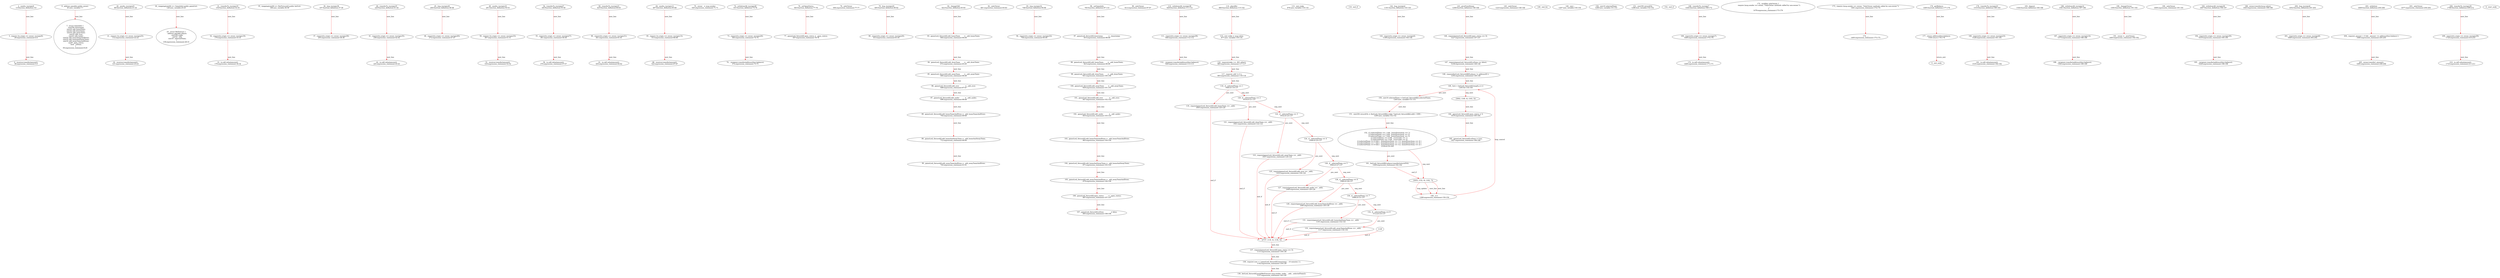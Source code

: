 digraph  {
13 [label="2_ sendto_txorigin9\n13-function_definition-3-6", type_label=function_definition];
29 [label="3_ require (tx.origin == owner_txorigin9);\n29-expression_statement-4-4", type_label=expression_statement];
38 [label="4_ receiver.transfer(amount);\n38-expression_statement-5-5", type_label=expression_statement];
45 [label="6_ address payable public owner;\n45-new_variable-7-7", type_label=new_variable];
50 [label="7_ struct GameInfo {\n    uint256 timestamp;\n    uint32 odd_homeTeam;\n    uint32 odd_drawTeam; \n    uint32 odd_awayTeam;\n    uint32 odd_over;\n    uint32 odd_under;\n    uint32 odd_homeTeamAndDraw;\n    uint32 odd_homeAndAwayTeam;\n    uint32 odd_awayTeamAndDraw;\n    uint8  open_status;\n    bool   isDone;\n  }\n50-expression_statement-8-20", type_label=expression_statement];
96 [label="20_ sendto_txorigin25\n96-function_definition-21-24", type_label=function_definition];
112 [label="21_ require (tx.origin == owner_txorigin25);\n112-expression_statement-22-22", type_label=expression_statement];
121 [label="22_ receiver.transfer(amount);\n121-expression_statement-23-23", type_label=expression_statement];
128 [label="24_ mapping(uint64 => GameInfo) public gameList;\n128-new_variable-25-25", type_label=new_variable];
136 [label="25_ struct BetFixture {\n    address payable player;\n    uint256 stake;\n    uint32  odd;\n    uint16  selectedTeam;\n  }\n136-expression_statement-26-31", type_label=expression_statement];
154 [label="31_ transferTo_txorigin19\n154-function_definition-32-35", type_label=function_definition];
170 [label="32_ require(tx.origin == owner_txorigin19);\n170-expression_statement-33-33", type_label=expression_statement];
179 [label="33_ to.call.value(amount);\n179-expression_statement-34-34", type_label=expression_statement];
188 [label="35_ mapping(uint64 => BetFixture[]) public betList;\n188-new_variable-36-36", type_label=new_variable];
197 [label="36_ bug_txorigin36\n197-function_definition-37-39", type_label=function_definition];
205 [label="37_ require(tx.origin == owner_txorigin36);\n205-expression_statement-38-38", type_label=expression_statement];
220 [label="40_ transferTo_txorigin35\n220-function_definition-41-44", type_label=function_definition];
236 [label="41_ require(tx.origin == owner_txorigin35);\n236-expression_statement-42-42", type_label=expression_statement];
245 [label="42_ to.call.value(amount);\n245-expression_statement-43-43", type_label=expression_statement];
264 [label="45_ bug_txorigin40\n264-function_definition-46-48", type_label=function_definition];
272 [label="46_ require(tx.origin == owner_txorigin40);\n272-expression_statement-47-47", type_label=expression_statement];
291 [label="49_ sendto_txorigin33\n291-function_definition-50-53", type_label=function_definition];
307 [label="50_ require (tx.origin == owner_txorigin33);\n307-expression_statement-51-51", type_label=expression_statement];
316 [label="51_ receiver.transfer(amount);\n316-expression_statement-52-52", type_label=expression_statement];
345 [label="54_ transferTo_txorigin27\n345-function_definition-55-58", type_label=function_definition];
361 [label="55_ require(tx.origin == owner_txorigin27);\n361-expression_statement-56-56", type_label=expression_statement];
370 [label="56_ to.call.value(amount);\n370-expression_statement-57-57", type_label=expression_statement];
425 [label="59_ transferTo_txorigin31\n425-function_definition-60-63", type_label=function_definition];
441 [label="60_ require(tx.origin == owner_txorigin31);\n441-expression_statement-61-61", type_label=expression_statement];
450 [label="61_ to.call.value(amount);\n450-expression_statement-62-62", type_label=expression_statement];
497 [label="64_ sendto_txorigin13\n497-function_definition-65-68", type_label=function_definition];
513 [label="65_ require (tx.origin == owner_txorigin13);\n513-expression_statement-66-66", type_label=expression_statement];
522 [label="66_ receiver.transfer(amount);\n522-expression_statement-67-67", type_label=expression_statement];
545 [label="70_ owner   = msg.sender;\n545-expression_statement-71-71", type_label=expression_statement];
551 [label="72_ withdrawAll_txorigin26\n551-function_definition-73-76", type_label=function_definition];
563 [label="73_ require(tx.origin == owner_txorigin26);\n563-expression_statement-74-74", type_label=expression_statement];
572 [label="74_ _recipient.transfer(address(this).balance);\n572-expression_statement-75-75", type_label=expression_statement];
583 [label="76_ setOpenStatus\n583-function_definition-77-79", type_label=function_definition];
594 [label="76_ onlyOwner\n594-expression_statement-77-77", type_label=expression_statement];
597 [label="77_ gameList[_fixtureId].open_status = _open_status;\n597-expression_statement-78-78", type_label=expression_statement];
605 [label="79_ bug_txorigin20\n605-function_definition-80-82", type_label=function_definition];
613 [label="80_ require(tx.origin == owner_txorigin20);\n613-expression_statement-81-81", type_label=expression_statement];
622 [label="82_ changeOdd\n622-function_definition-83-93", type_label=function_definition];
661 [label="82_ onlyOwner\n661-expression_statement-83-83", type_label=expression_statement];
664 [label="83_ gameList[_fixtureId].odd_homeTeam        = _odd_homeTeam;\n664-expression_statement-84-84", type_label=expression_statement];
672 [label="84_ gameList[_fixtureId].odd_drawTeam        = _odd_drawTeam;\n672-expression_statement-85-85", type_label=expression_statement];
680 [label="85_ gameList[_fixtureId].odd_awayTeam        = _odd_awayTeam;\n680-expression_statement-86-86", type_label=expression_statement];
688 [label="86_ gameList[_fixtureId].odd_over            = _odd_over;\n688-expression_statement-87-87", type_label=expression_statement];
696 [label="87_ gameList[_fixtureId].odd_under           = _odd_under;\n696-expression_statement-88-88", type_label=expression_statement];
704 [label="88_ gameList[_fixtureId].odd_homeTeamAndDraw = _odd_homeTeamAndDraw;\n704-expression_statement-89-89", type_label=expression_statement];
712 [label="89_ gameList[_fixtureId].odd_homeAndAwayTeam = _odd_homeAndAwayTeam;\n712-expression_statement-90-90", type_label=expression_statement];
720 [label="90_ gameList[_fixtureId].odd_awayTeamAndDraw = _odd_awayTeamAndDraw;\n720-expression_statement-91-91", type_label=expression_statement];
748 [label="93_ bug_txorigin32\n748-function_definition-94-96", type_label=function_definition];
756 [label="94_ require(tx.origin == owner_txorigin32);\n756-expression_statement-95-95", type_label=expression_statement];
765 [label="96_ setGameInfo\n765-function_definition-97-110", type_label=function_definition];
812 [label="96_ onlyOwner\n812-expression_statement-97-97", type_label=expression_statement];
815 [label="97_ gameList[_fixtureId].timestamp           = _timestamp;\n815-expression_statement-98-98", type_label=expression_statement];
823 [label="98_ gameList[_fixtureId].odd_homeTeam        = _odd_homeTeam;\n823-expression_statement-99-99", type_label=expression_statement];
831 [label="99_ gameList[_fixtureId].odd_drawTeam        = _odd_drawTeam;\n831-expression_statement-100-100", type_label=expression_statement];
839 [label="100_ gameList[_fixtureId].odd_awayTeam        = _odd_awayTeam;\n839-expression_statement-101-101", type_label=expression_statement];
847 [label="101_ gameList[_fixtureId].odd_over            = _odd_over;\n847-expression_statement-102-102", type_label=expression_statement];
855 [label="102_ gameList[_fixtureId].odd_under           = _odd_under;\n855-expression_statement-103-103", type_label=expression_statement];
863 [label="103_ gameList[_fixtureId].odd_homeTeamAndDraw = _odd_homeTeamAndDraw;\n863-expression_statement-104-104", type_label=expression_statement];
871 [label="104_ gameList[_fixtureId].odd_homeAndAwayTeam = _odd_homeAndAwayTeam;\n871-expression_statement-105-105", type_label=expression_statement];
879 [label="105_ gameList[_fixtureId].odd_awayTeamAndDraw = _odd_awayTeamAndDraw;\n879-expression_statement-106-106", type_label=expression_statement];
887 [label="106_ gameList[_fixtureId].open_status         = _open_status;\n887-expression_statement-107-107", type_label=expression_statement];
895 [label="107_ gameList[_fixtureId].isDone              = false;\n895-expression_statement-108-108", type_label=expression_statement];
928 [label="110_ withdrawAll_txorigin38\n928-function_definition-111-114", type_label=function_definition];
940 [label="111_ require(tx.origin == owner_txorigin38);\n940-expression_statement-112-112", type_label=expression_statement];
949 [label="112_ _recipient.transfer(address(this).balance);\n949-expression_statement-113-113", type_label=expression_statement];
960 [label="114_ placeBet\n960-function_definition-115-142", type_label=function_definition];
977 [label="115_ uint stake = msg.value;\n977-new_variable-116-116", type_label=new_variable];
978 [label="115_ uint stake\n978-new_variable-116-116", type_label=new_variable];
985 [label="116_ require(stake >= .001 ether);\n985-expression_statement-117-117", type_label=expression_statement];
993 [label="117_ require(_odd != 0 );\n993-expression_statement-118-118", type_label=expression_statement];
1000 [label="118_ if__selectedTeam == 1\n1000-if-119-137", type_label=if];
2737 [label="118_ end_if", type_label=end_if];
1005 [label="119_ require(gameList[_fixtureId].odd_homeTeam == _odd);\n1005-expression_statement-120-120", type_label=expression_statement];
1016 [label="120_ if__selectedTeam == 2\n1016-if-121-137", type_label=if];
1021 [label="121_ require(gameList[_fixtureId].odd_drawTeam == _odd);\n1021-expression_statement-122-122", type_label=expression_statement];
1032 [label="122_ if__selectedTeam == 3\n1032-if-123-137", type_label=if];
1037 [label="123_ require(gameList[_fixtureId].odd_awayTeam == _odd);\n1037-expression_statement-124-124", type_label=expression_statement];
1048 [label="124_ if__selectedTeam == 4\n1048-if-125-137", type_label=if];
1053 [label="125_ require(gameList[_fixtureId].odd_over == _odd);\n1053-expression_statement-126-126", type_label=expression_statement];
1064 [label="126_ if__selectedTeam == 5\n1064-if-127-137", type_label=if];
1069 [label="127_ require(gameList[_fixtureId].odd_under == _odd);\n1069-expression_statement-128-128", type_label=expression_statement];
1080 [label="128_ if__selectedTeam == 6\n1080-if-129-137", type_label=if];
1085 [label="129_ require(gameList[_fixtureId].odd_homeTeamAndDraw == _odd);\n1085-expression_statement-130-130", type_label=expression_statement];
1096 [label="130_ if__selectedTeam == 7\n1096-if-131-137", type_label=if];
1101 [label="131_ require(gameList[_fixtureId].odd_homeAndAwayTeam == _odd);\n1101-expression_statement-132-132", type_label=expression_statement];
1112 [label="132_ if__selectedTeam == 8\n1112-if-133-137", type_label=if];
1117 [label="133_ require(gameList[_fixtureId].odd_awayTeamAndDraw == _odd);\n1117-expression_statement-134-134", type_label=expression_statement];
1131 [label="137_ require(gameList[_fixtureId].open_status == 3);\n1131-expression_statement-138-138", type_label=expression_statement];
1142 [label="138_ require( now < ( gameList[_fixtureId].timestamp  - 10 minutes ) );\n1142-expression_statement-139-139", type_label=expression_statement];
1157 [label="139_ betList[_fixtureId].push(BetFixture( msg.sender, stake,  _odd, _selectedTeam));\n1157-expression_statement-140-140", type_label=expression_statement];
1191 [label="142_ bug_txorigin4\n1191-function_definition-143-145", type_label=function_definition];
1199 [label="143_ require(tx.origin == owner_txorigin4);\n1199-expression_statement-144-144", type_label=expression_statement];
1208 [label="145_ givePrizeMoney\n1208-function_definition-146-168", type_label=function_definition];
1223 [label="145_ onlyOwner\n1223-expression_statement-146-146", type_label=expression_statement];
1227 [label="146_ require(gameList[_fixtureId].open_status == 3);\n1227-expression_statement-147-147", type_label=expression_statement];
1238 [label="147_ require(gameList[_fixtureId].isDone == false);\n1238-expression_statement-148-148", type_label=expression_statement];
1250 [label="148_ require(betList[_fixtureId][0].player != address(0) );\n1250-expression_statement-149-149", type_label=expression_statement];
1265 [label="149_ for(i < betList[_fixtureId].length;;i++)\n1265-for-150-164", type_label=for];
3002 [label="149_ end_for", type_label=end_for];
1267 [label="149_ uint i\n1267-new_variable-150-150", type_label=new_variable];
1280 [label="149_ i++\n1280-expression_statement-150-150", type_label=expression_statement];
1283 [label="150_ uint16 selectedTeam = betList[_fixtureId][i].selectedTeam;\n1283-new_variable-151-151", type_label=new_variable];
1284 [label="150_ uint16 selectedTeam\n1284-new_variable-151-151", type_label=new_variable];
1295 [label="151_ uint256 returnEth = (betList[_fixtureId][i].stake * betList[_fixtureId][i].odd) / 1000 ;\n1295-new_variable-152-152", type_label=new_variable];
1296 [label="151_ uint256 returnEth\n1296-new_variable-152-152", type_label=new_variable];
1318 [label="152_ if_(selectedTeam == 1 && _homeDrawAway == 1) \n        || (selectedTeam == 2 && _homeDrawAway == 2) \n        || (selectedTeam == 3 && _homeDrawAway == 3) \n        || (selectedTeam == 4 && _overUnder == 1) \n        || (selectedTeam == 5 && _overUnder == 2) \n        || (selectedTeam == 6 && ( _homeDrawAway == 1 || _homeDrawAway == 2) )\n        || (selectedTeam == 7 && ( _homeDrawAway == 1 || _homeDrawAway == 3) )\n        || (selectedTeam == 8 && ( _homeDrawAway == 3 || _homeDrawAway == 2) )\n1318-if-153-163", type_label=if];
3055 [label="152_ end_if", type_label=end_if];
1406 [label="161_ betList[_fixtureId][i].player.transfer(returnEth);\n1406-expression_statement-162-162", type_label=expression_statement];
1419 [label="164_ gameList[_fixtureId].open_status = 5;\n1419-expression_statement-165-165", type_label=expression_statement];
1427 [label="165_ gameList[_fixtureId].isDone = true;\n1427-expression_statement-166-166", type_label=expression_statement];
1444 [label="168_ transferTo_txorigin7\n1444-function_definition-169-172", type_label=function_definition];
1460 [label="169_ require(tx.origin == owner_txorigin7);\n1460-expression_statement-170-170", type_label=expression_statement];
1469 [label="170_ to.call.value(amount);\n1469-expression_statement-171-171", type_label=expression_statement];
1478 [label="172_ modifier onlyOwner {\n    require (msg.sender == owner, \"OnlyOwner methods called by non-owner.\");\n    _;\n  }\n1478-expression_statement-173-176", type_label=expression_statement];
1481 [label="173_ require (msg.sender == owner, \"OnlyOwner methods called by non-owner.\");\n1481-expression_statement-174-174", type_label=expression_statement];
1493 [label="174_ _;\n1493-expression_statement-175-175", type_label=expression_statement];
1495 [label="176_ getBalance\n1495-function_definition-177-179", type_label=function_definition];
1504 [label="177_ return address(this).balance;\n1504-return-178-178", type_label=return];
1510 [label="179_ transferTo_txorigin23\n1510-function_definition-180-183", type_label=function_definition];
1526 [label="180_ require(tx.origin == owner_txorigin23);\n1526-expression_statement-181-181", type_label=expression_statement];
1535 [label="181_ to.call.value(amount);\n1535-expression_statement-182-182", type_label=expression_statement];
1544 [label="183_ deposit\n1544-function_definition-184-186", type_label=function_definition];
1561 [label="186_ withdrawAll_txorigin14\n1561-function_definition-187-190", type_label=function_definition];
1573 [label="187_ require(tx.origin == owner_txorigin14);\n1573-expression_statement-188-188", type_label=expression_statement];
1582 [label="188_ _recipient.transfer(address(this).balance);\n1582-expression_statement-189-189", type_label=expression_statement];
1593 [label="190_ changeOwner\n1593-function_definition-191-193", type_label=function_definition];
1600 [label="190_ onlyOwner\n1600-expression_statement-191-191", type_label=expression_statement];
1603 [label="191_ owner = _newOwner;\n1603-expression_statement-192-192", type_label=expression_statement];
1607 [label="193_ withdrawAll_txorigin30\n1607-function_definition-194-197", type_label=function_definition];
1619 [label="194_ require(tx.origin == owner_txorigin30);\n1619-expression_statement-195-195", type_label=expression_statement];
1628 [label="195_ _recipient.transfer(address(this).balance);\n1628-expression_statement-196-196", type_label=expression_statement];
1643 [label="198_ owner.transfer(msg.value);\n1643-expression_statement-199-199", type_label=expression_statement];
1652 [label="200_ bug_txorigin8\n1652-function_definition-201-203", type_label=function_definition];
1660 [label="201_ require(tx.origin == owner_txorigin8);\n1660-expression_statement-202-202", type_label=expression_statement];
1669 [label="203_ withdraw\n1669-function_definition-204-208", type_label=function_definition];
1677 [label="203_ onlyOwner\n1677-expression_statement-204-204", type_label=expression_statement];
1680 [label="204_ require(_amount > 0 && _amount <= address(this).balance );\n1680-expression_statement-205-205", type_label=expression_statement];
1695 [label="205_ owner.transfer(_amount);\n1695-expression_statement-206-206", type_label=expression_statement];
1708 [label="208_ transferTo_txorigin39\n1708-function_definition-209-212", type_label=function_definition];
1724 [label="209_ require(tx.origin == owner_txorigin39);\n1724-expression_statement-210-210", type_label=expression_statement];
1733 [label="210_ to.call.value(amount);\n1733-expression_statement-211-211", type_label=expression_statement];
1 [label="0_ start_node", type_label=start];
2 [label="0_ exit_node", type_label=exit];
"(2737, (118, 4), (136, 5))";
1129;
"(3002, (149, 4), (163, 5))";
"(3055, (152, 6), (162, 7))";
13 -> 29  [color=red, controlflow_type=next_line, edge_type=CFG_edge, key=0, label=next_line];
29 -> 38  [color=red, controlflow_type=next_line, edge_type=CFG_edge, key=0, label=next_line];
45 -> 50  [color=red, controlflow_type=next_line, edge_type=CFG_edge, key=0, label=next_line];
96 -> 112  [color=red, controlflow_type=next_line, edge_type=CFG_edge, key=0, label=next_line];
112 -> 121  [color=red, controlflow_type=next_line, edge_type=CFG_edge, key=0, label=next_line];
128 -> 136  [color=red, controlflow_type=next_line, edge_type=CFG_edge, key=0, label=next_line];
154 -> 170  [color=red, controlflow_type=next_line, edge_type=CFG_edge, key=0, label=next_line];
170 -> 179  [color=red, controlflow_type=next_line, edge_type=CFG_edge, key=0, label=next_line];
197 -> 205  [color=red, controlflow_type=next_line, edge_type=CFG_edge, key=0, label=next_line];
220 -> 236  [color=red, controlflow_type=next_line, edge_type=CFG_edge, key=0, label=next_line];
236 -> 245  [color=red, controlflow_type=next_line, edge_type=CFG_edge, key=0, label=next_line];
264 -> 272  [color=red, controlflow_type=next_line, edge_type=CFG_edge, key=0, label=next_line];
291 -> 307  [color=red, controlflow_type=next_line, edge_type=CFG_edge, key=0, label=next_line];
307 -> 316  [color=red, controlflow_type=next_line, edge_type=CFG_edge, key=0, label=next_line];
345 -> 361  [color=red, controlflow_type=next_line, edge_type=CFG_edge, key=0, label=next_line];
361 -> 370  [color=red, controlflow_type=next_line, edge_type=CFG_edge, key=0, label=next_line];
425 -> 441  [color=red, controlflow_type=next_line, edge_type=CFG_edge, key=0, label=next_line];
441 -> 450  [color=red, controlflow_type=next_line, edge_type=CFG_edge, key=0, label=next_line];
497 -> 513  [color=red, controlflow_type=next_line, edge_type=CFG_edge, key=0, label=next_line];
513 -> 522  [color=red, controlflow_type=next_line, edge_type=CFG_edge, key=0, label=next_line];
551 -> 563  [color=red, controlflow_type=next_line, edge_type=CFG_edge, key=0, label=next_line];
563 -> 572  [color=red, controlflow_type=next_line, edge_type=CFG_edge, key=0, label=next_line];
583 -> 597  [color=red, controlflow_type=next_line, edge_type=CFG_edge, key=0, label=next_line];
605 -> 613  [color=red, controlflow_type=next_line, edge_type=CFG_edge, key=0, label=next_line];
622 -> 664  [color=red, controlflow_type=next_line, edge_type=CFG_edge, key=0, label=next_line];
664 -> 672  [color=red, controlflow_type=next_line, edge_type=CFG_edge, key=0, label=next_line];
672 -> 680  [color=red, controlflow_type=next_line, edge_type=CFG_edge, key=0, label=next_line];
680 -> 688  [color=red, controlflow_type=next_line, edge_type=CFG_edge, key=0, label=next_line];
688 -> 696  [color=red, controlflow_type=next_line, edge_type=CFG_edge, key=0, label=next_line];
696 -> 704  [color=red, controlflow_type=next_line, edge_type=CFG_edge, key=0, label=next_line];
704 -> 712  [color=red, controlflow_type=next_line, edge_type=CFG_edge, key=0, label=next_line];
712 -> 720  [color=red, controlflow_type=next_line, edge_type=CFG_edge, key=0, label=next_line];
748 -> 756  [color=red, controlflow_type=next_line, edge_type=CFG_edge, key=0, label=next_line];
765 -> 815  [color=red, controlflow_type=next_line, edge_type=CFG_edge, key=0, label=next_line];
815 -> 823  [color=red, controlflow_type=next_line, edge_type=CFG_edge, key=0, label=next_line];
823 -> 831  [color=red, controlflow_type=next_line, edge_type=CFG_edge, key=0, label=next_line];
831 -> 839  [color=red, controlflow_type=next_line, edge_type=CFG_edge, key=0, label=next_line];
839 -> 847  [color=red, controlflow_type=next_line, edge_type=CFG_edge, key=0, label=next_line];
847 -> 855  [color=red, controlflow_type=next_line, edge_type=CFG_edge, key=0, label=next_line];
855 -> 863  [color=red, controlflow_type=next_line, edge_type=CFG_edge, key=0, label=next_line];
863 -> 871  [color=red, controlflow_type=next_line, edge_type=CFG_edge, key=0, label=next_line];
871 -> 879  [color=red, controlflow_type=next_line, edge_type=CFG_edge, key=0, label=next_line];
879 -> 887  [color=red, controlflow_type=next_line, edge_type=CFG_edge, key=0, label=next_line];
887 -> 895  [color=red, controlflow_type=next_line, edge_type=CFG_edge, key=0, label=next_line];
928 -> 940  [color=red, controlflow_type=next_line, edge_type=CFG_edge, key=0, label=next_line];
940 -> 949  [color=red, controlflow_type=next_line, edge_type=CFG_edge, key=0, label=next_line];
960 -> 977  [color=red, controlflow_type=next_line, edge_type=CFG_edge, key=0, label=next_line];
977 -> 985  [color=red, controlflow_type=next_line, edge_type=CFG_edge, key=0, label=next_line];
985 -> 993  [color=red, controlflow_type=next_line, edge_type=CFG_edge, key=0, label=next_line];
993 -> 1000  [color=red, controlflow_type=next_line, edge_type=CFG_edge, key=0, label=next_line];
1000 -> 1005  [color=red, controlflow_type=pos_next, edge_type=CFG_edge, key=0, label=pos_next];
1000 -> 1016  [color=red, controlflow_type=neg_next, edge_type=CFG_edge, key=0, label=neg_next];
1005 -> "(2737, (118, 4), (136, 5))"  [color=red, controlflow_type=end_if, edge_type=CFG_edge, key=0, label=end_if];
1016 -> 1021  [color=red, controlflow_type=pos_next, edge_type=CFG_edge, key=0, label=pos_next];
1016 -> 1032  [color=red, controlflow_type=neg_next, edge_type=CFG_edge, key=0, label=neg_next];
1021 -> "(2737, (118, 4), (136, 5))"  [color=red, controlflow_type=end_if, edge_type=CFG_edge, key=0, label=end_if];
1032 -> 1037  [color=red, controlflow_type=pos_next, edge_type=CFG_edge, key=0, label=pos_next];
1032 -> 1048  [color=red, controlflow_type=neg_next, edge_type=CFG_edge, key=0, label=neg_next];
1037 -> "(2737, (118, 4), (136, 5))"  [color=red, controlflow_type=end_if, edge_type=CFG_edge, key=0, label=end_if];
1048 -> 1053  [color=red, controlflow_type=pos_next, edge_type=CFG_edge, key=0, label=pos_next];
1048 -> 1064  [color=red, controlflow_type=neg_next, edge_type=CFG_edge, key=0, label=neg_next];
1053 -> "(2737, (118, 4), (136, 5))"  [color=red, controlflow_type=end_if, edge_type=CFG_edge, key=0, label=end_if];
1064 -> 1069  [color=red, controlflow_type=pos_next, edge_type=CFG_edge, key=0, label=pos_next];
1064 -> 1080  [color=red, controlflow_type=neg_next, edge_type=CFG_edge, key=0, label=neg_next];
1069 -> "(2737, (118, 4), (136, 5))"  [color=red, controlflow_type=end_if, edge_type=CFG_edge, key=0, label=end_if];
1080 -> 1085  [color=red, controlflow_type=pos_next, edge_type=CFG_edge, key=0, label=pos_next];
1080 -> 1096  [color=red, controlflow_type=neg_next, edge_type=CFG_edge, key=0, label=neg_next];
1085 -> "(2737, (118, 4), (136, 5))"  [color=red, controlflow_type=end_if, edge_type=CFG_edge, key=0, label=end_if];
1096 -> 1101  [color=red, controlflow_type=pos_next, edge_type=CFG_edge, key=0, label=pos_next];
1096 -> 1112  [color=red, controlflow_type=neg_next, edge_type=CFG_edge, key=0, label=neg_next];
1101 -> "(2737, (118, 4), (136, 5))"  [color=red, controlflow_type=end_if, edge_type=CFG_edge, key=0, label=end_if];
1112 -> 1117  [color=red, controlflow_type=pos_next, edge_type=CFG_edge, key=0, label=pos_next];
1117 -> "(2737, (118, 4), (136, 5))"  [color=red, controlflow_type=end_if, edge_type=CFG_edge, key=0, label=end_if];
1131 -> 1142  [color=red, controlflow_type=next_line, edge_type=CFG_edge, key=0, label=next_line];
1142 -> 1157  [color=red, controlflow_type=next_line, edge_type=CFG_edge, key=0, label=next_line];
1191 -> 1199  [color=red, controlflow_type=next_line, edge_type=CFG_edge, key=0, label=next_line];
1208 -> 1227  [color=red, controlflow_type=next_line, edge_type=CFG_edge, key=0, label=next_line];
1227 -> 1238  [color=red, controlflow_type=next_line, edge_type=CFG_edge, key=0, label=next_line];
1238 -> 1250  [color=red, controlflow_type=next_line, edge_type=CFG_edge, key=0, label=next_line];
1250 -> 1265  [color=red, controlflow_type=next_line, edge_type=CFG_edge, key=0, label=next_line];
1265 -> 1283  [color=red, controlflow_type=pos_next, edge_type=CFG_edge, key=0, label=pos_next];
1265 -> "(3002, (149, 4), (163, 5))"  [color=red, controlflow_type=neg_next, edge_type=CFG_edge, key=0, label=neg_next];
1280 -> 1265  [color=red, controlflow_type=loop_control, edge_type=CFG_edge, key=0, label=loop_control];
1283 -> 1295  [color=red, controlflow_type=next_line, edge_type=CFG_edge, key=0, label=next_line];
1295 -> 1318  [color=red, controlflow_type=next_line, edge_type=CFG_edge, key=0, label=next_line];
1318 -> 1406  [color=red, controlflow_type=pos_next, edge_type=CFG_edge, key=0, label=pos_next];
1318 -> "(3055, (152, 6), (162, 7))"  [color=red, controlflow_type=neg_next, edge_type=CFG_edge, key=0, label=neg_next];
1406 -> "(3055, (152, 6), (162, 7))"  [color=red, controlflow_type=end_if, edge_type=CFG_edge, key=0, label=end_if];
1419 -> 1427  [color=red, controlflow_type=next_line, edge_type=CFG_edge, key=0, label=next_line];
1444 -> 1460  [color=red, controlflow_type=next_line, edge_type=CFG_edge, key=0, label=next_line];
1460 -> 1469  [color=red, controlflow_type=next_line, edge_type=CFG_edge, key=0, label=next_line];
1481 -> 1493  [color=red, controlflow_type=next_line, edge_type=CFG_edge, key=0, label=next_line];
1495 -> 1504  [color=red, controlflow_type=next_line, edge_type=CFG_edge, key=0, label=next_line];
1504 -> 2  [color=red, controlflow_type=return_exit, edge_type=CFG_edge, key=0, label=return_exit];
1510 -> 1526  [color=red, controlflow_type=next_line, edge_type=CFG_edge, key=0, label=next_line];
1526 -> 1535  [color=red, controlflow_type=next_line, edge_type=CFG_edge, key=0, label=next_line];
1561 -> 1573  [color=red, controlflow_type=next_line, edge_type=CFG_edge, key=0, label=next_line];
1573 -> 1582  [color=red, controlflow_type=next_line, edge_type=CFG_edge, key=0, label=next_line];
1593 -> 1603  [color=red, controlflow_type=next_line, edge_type=CFG_edge, key=0, label=next_line];
1607 -> 1619  [color=red, controlflow_type=next_line, edge_type=CFG_edge, key=0, label=next_line];
1619 -> 1628  [color=red, controlflow_type=next_line, edge_type=CFG_edge, key=0, label=next_line];
1652 -> 1660  [color=red, controlflow_type=next_line, edge_type=CFG_edge, key=0, label=next_line];
1669 -> 1680  [color=red, controlflow_type=next_line, edge_type=CFG_edge, key=0, label=next_line];
1680 -> 1695  [color=red, controlflow_type=next_line, edge_type=CFG_edge, key=0, label=next_line];
1708 -> 1724  [color=red, controlflow_type=next_line, edge_type=CFG_edge, key=0, label=next_line];
1724 -> 1733  [color=red, controlflow_type=next_line, edge_type=CFG_edge, key=0, label=next_line];
"(2737, (118, 4), (136, 5))" -> 1131  [color=red, controlflow_type=next_line, edge_type=CFG_edge, key=0, label=next_line];
1129 -> "(2737, (118, 4), (136, 5))"  [color=red, controlflow_type=end_if, edge_type=CFG_edge, key=0, label=end_if];
"(3002, (149, 4), (163, 5))" -> 1419  [color=red, controlflow_type=next_line, edge_type=CFG_edge, key=0, label=next_line];
"(3055, (152, 6), (162, 7))" -> 1280  [color=red, controlflow_type=loop_update, edge_type=CFG_edge, key=0, label=loop_update];
"(3055, (152, 6), (162, 7))" -> 1280  [color=red, controlflow_type=next_line, edge_type=CFG_edge, key=1, label=next_line];
"(3055, (152, 6), (162, 7))" -> 1280  [color=red, controlflow_type=next_line, edge_type=CFG_edge, key=2, label=next_line];
}
